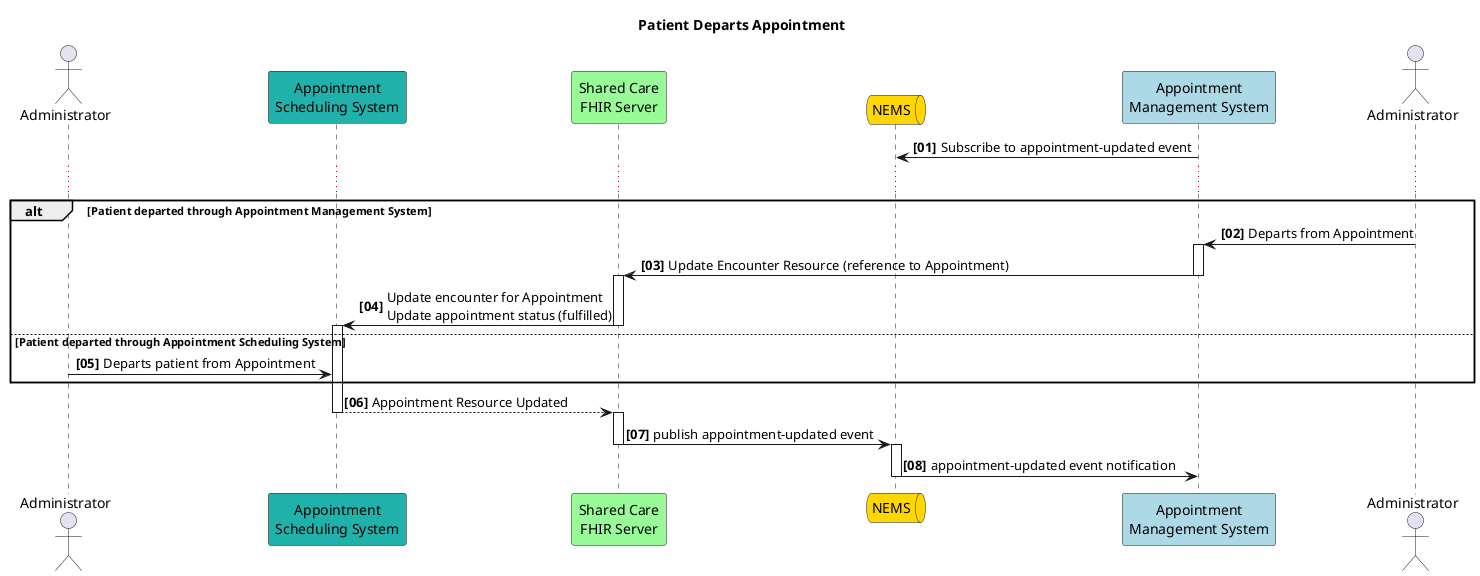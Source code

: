 @startuml
'https://plantuml.com/sequence-diagram

autonumber "<b>[00]"

actor "Administrator" as admin

Participant "Appointment\nScheduling System" as s #LightSeaGreen
Participant "Shared Care\nFHIR Server" as fhir #palegreen
queue "NEMS" as n #gold
Participant "Appointment\nManagement System" as p #lightblue
actor "Administrator" as pat

title "Patient Departs Appointment"

p -> n: Subscribe to appointment-updated event
...

alt Patient departed through Appointment Management System
    pat -> p ++ : Departs from Appointment
    p -> fhir --++ : Update Encounter Resource (reference to Appointment)
    fhir -> s --++ : Update encounter for Appointment\nUpdate appointment status (fulfilled)
else Patient departed through Appointment Scheduling System
    admin -> s : Departs patient from Appointment
end

s --> fhir --++ : Appointment Resource Updated

fhir -> n --++ : publish appointment-updated event
n-> p -- : appointment-updated event notification

@enduml

